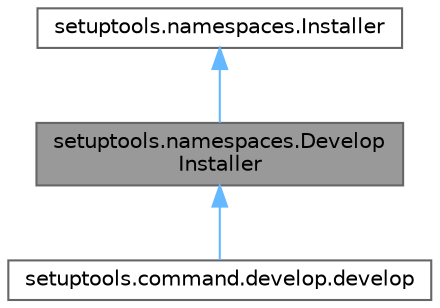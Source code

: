 digraph "setuptools.namespaces.DevelopInstaller"
{
 // LATEX_PDF_SIZE
  bgcolor="transparent";
  edge [fontname=Helvetica,fontsize=10,labelfontname=Helvetica,labelfontsize=10];
  node [fontname=Helvetica,fontsize=10,shape=box,height=0.2,width=0.4];
  Node1 [id="Node000001",label="setuptools.namespaces.Develop\lInstaller",height=0.2,width=0.4,color="gray40", fillcolor="grey60", style="filled", fontcolor="black",tooltip=" "];
  Node2 -> Node1 [id="edge1_Node000001_Node000002",dir="back",color="steelblue1",style="solid",tooltip=" "];
  Node2 [id="Node000002",label="setuptools.namespaces.Installer",height=0.2,width=0.4,color="gray40", fillcolor="white", style="filled",URL="$classsetuptools_1_1namespaces_1_1_installer.html",tooltip=" "];
  Node1 -> Node3 [id="edge2_Node000001_Node000003",dir="back",color="steelblue1",style="solid",tooltip=" "];
  Node3 [id="Node000003",label="setuptools.command.develop.develop",height=0.2,width=0.4,color="gray40", fillcolor="white", style="filled",URL="$classsetuptools_1_1command_1_1develop_1_1develop.html",tooltip=" "];
}
